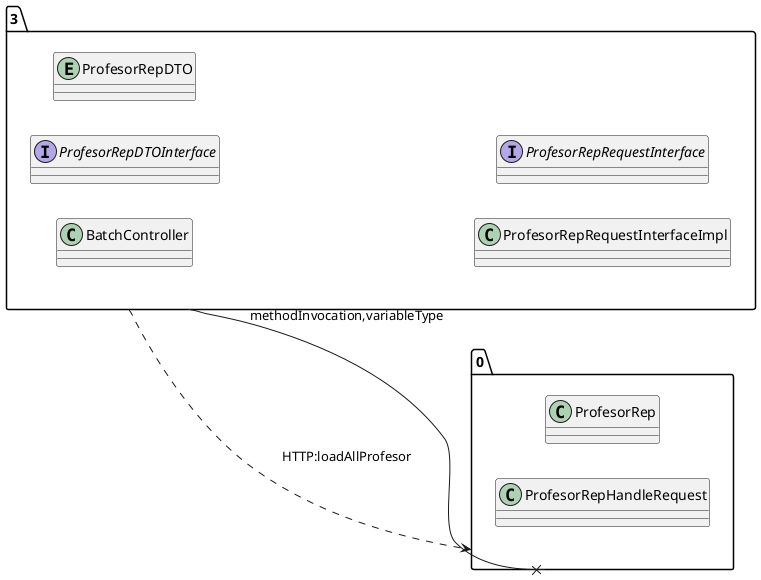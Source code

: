 @startuml 
allow_mixing
left to right direction
package "3"{
class BatchController
interface ProfesorRepDTOInterface
entity ProfesorRepDTO
class ProfesorRepRequestInterfaceImpl
interface ProfesorRepRequestInterface

}
package "0"{
class ProfesorRep
class ProfesorRepHandleRequest

}
"3" --x "0":methodInvocation,variableType
"3" ..> "0":HTTP:loadAllProfesor
@enduml